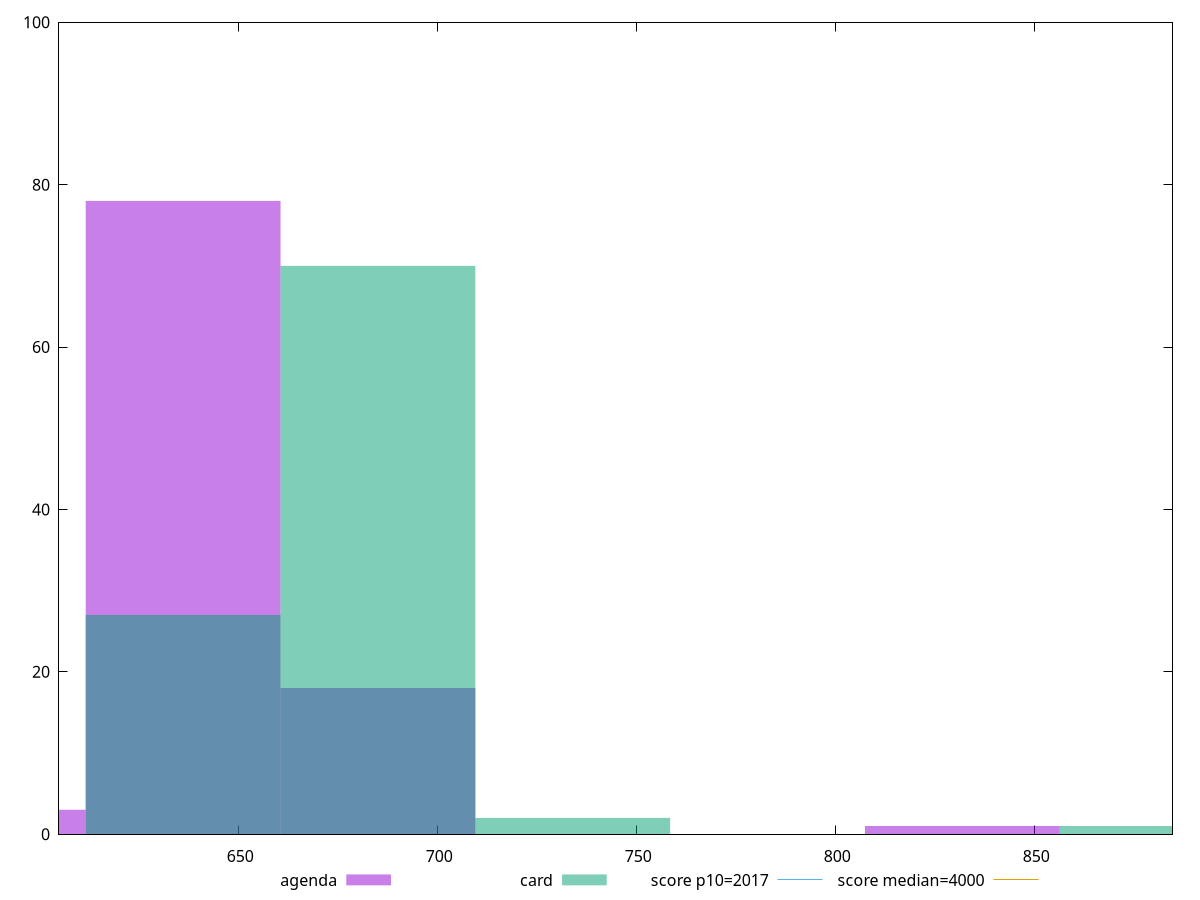 reset

$agenda <<EOF
831.9264968423864 1
636.1790858206484 78
685.115938576083 18
587.2422330652139 3
EOF

$card <<EOF
880.8633495978208 1
685.115938576083 70
636.1790858206484 27
734.0527913315174 2
EOF

set key outside below
set boxwidth 48.936852755434494
set xrange [605.0000000000002:884.7080000000003]
set yrange [0:100]
set trange [0:100]
set style fill transparent solid 0.5 noborder

set parametric
set terminal svg size 640, 500 enhanced background rgb 'white'
set output "reports/report_00032_2021-02-25T10-28-15.087Z/mainthread-work-breakdown/comparison/histogram/1_vs_2.svg"

plot $agenda title "agenda" with boxes, \
     $card title "card" with boxes, \
     2017,t title "score p10=2017", \
     4000,t title "score median=4000"

reset
